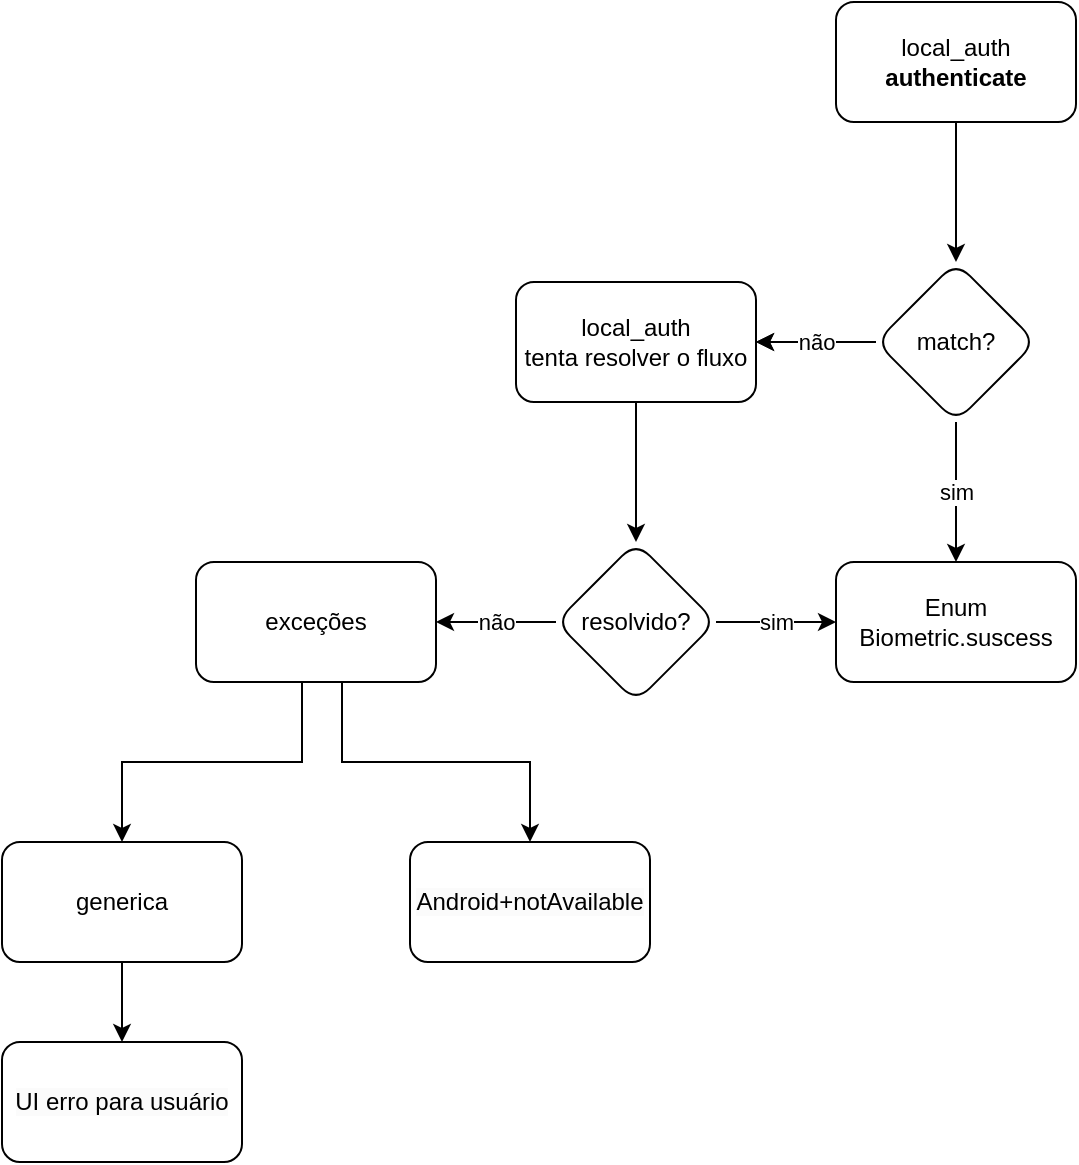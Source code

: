 <mxfile version="24.2.2" type="github">
  <diagram name="Page-1" id="7aqCi2-gou_1MsXE5nKl">
    <mxGraphModel dx="1434" dy="693" grid="1" gridSize="10" guides="1" tooltips="1" connect="1" arrows="1" fold="1" page="1" pageScale="1" pageWidth="827" pageHeight="1169" math="0" shadow="0">
      <root>
        <mxCell id="0" />
        <mxCell id="1" parent="0" />
        <mxCell id="aK0WpfesQRl-djgzvzo7-55" value="" style="edgeStyle=orthogonalEdgeStyle;rounded=0;orthogonalLoop=1;jettySize=auto;html=1;" edge="1" parent="1" source="aK0WpfesQRl-djgzvzo7-52" target="aK0WpfesQRl-djgzvzo7-54">
          <mxGeometry relative="1" as="geometry" />
        </mxCell>
        <mxCell id="aK0WpfesQRl-djgzvzo7-52" value="local_auth&lt;div&gt;&lt;b&gt;authenticate&lt;/b&gt;&lt;/div&gt;" style="rounded=1;whiteSpace=wrap;html=1;" vertex="1" parent="1">
          <mxGeometry x="507" y="200" width="120" height="60" as="geometry" />
        </mxCell>
        <mxCell id="aK0WpfesQRl-djgzvzo7-59" value="" style="edgeStyle=orthogonalEdgeStyle;rounded=0;orthogonalLoop=1;jettySize=auto;html=1;" edge="1" parent="1" source="aK0WpfesQRl-djgzvzo7-54" target="aK0WpfesQRl-djgzvzo7-58">
          <mxGeometry relative="1" as="geometry" />
        </mxCell>
        <mxCell id="aK0WpfesQRl-djgzvzo7-66" value="não" style="edgeStyle=orthogonalEdgeStyle;rounded=0;orthogonalLoop=1;jettySize=auto;html=1;" edge="1" parent="1" source="aK0WpfesQRl-djgzvzo7-54" target="aK0WpfesQRl-djgzvzo7-58">
          <mxGeometry relative="1" as="geometry" />
        </mxCell>
        <mxCell id="aK0WpfesQRl-djgzvzo7-54" value="match?" style="rhombus;whiteSpace=wrap;html=1;rounded=1;" vertex="1" parent="1">
          <mxGeometry x="527" y="330" width="80" height="80" as="geometry" />
        </mxCell>
        <mxCell id="aK0WpfesQRl-djgzvzo7-56" value="Enum&lt;div&gt;Biometric.suscess&lt;/div&gt;" style="whiteSpace=wrap;html=1;rounded=1;" vertex="1" parent="1">
          <mxGeometry x="507" y="480" width="120" height="60" as="geometry" />
        </mxCell>
        <mxCell id="aK0WpfesQRl-djgzvzo7-61" value="" style="edgeStyle=orthogonalEdgeStyle;rounded=0;orthogonalLoop=1;jettySize=auto;html=1;" edge="1" parent="1" source="aK0WpfesQRl-djgzvzo7-58" target="aK0WpfesQRl-djgzvzo7-60">
          <mxGeometry relative="1" as="geometry" />
        </mxCell>
        <mxCell id="aK0WpfesQRl-djgzvzo7-58" value="local_auth&lt;div&gt;tenta resolver o fluxo&lt;/div&gt;" style="whiteSpace=wrap;html=1;rounded=1;" vertex="1" parent="1">
          <mxGeometry x="347" y="340" width="120" height="60" as="geometry" />
        </mxCell>
        <mxCell id="aK0WpfesQRl-djgzvzo7-63" value="sim" style="edgeStyle=orthogonalEdgeStyle;rounded=0;orthogonalLoop=1;jettySize=auto;html=1;entryX=0;entryY=0.5;entryDx=0;entryDy=0;" edge="1" parent="1" source="aK0WpfesQRl-djgzvzo7-60" target="aK0WpfesQRl-djgzvzo7-56">
          <mxGeometry relative="1" as="geometry" />
        </mxCell>
        <mxCell id="aK0WpfesQRl-djgzvzo7-65" value="não" style="edgeStyle=orthogonalEdgeStyle;rounded=0;orthogonalLoop=1;jettySize=auto;html=1;" edge="1" parent="1" source="aK0WpfesQRl-djgzvzo7-60" target="aK0WpfesQRl-djgzvzo7-64">
          <mxGeometry relative="1" as="geometry" />
        </mxCell>
        <mxCell id="aK0WpfesQRl-djgzvzo7-60" value="resolvido?" style="rhombus;whiteSpace=wrap;html=1;rounded=1;" vertex="1" parent="1">
          <mxGeometry x="367" y="470" width="80" height="80" as="geometry" />
        </mxCell>
        <mxCell id="aK0WpfesQRl-djgzvzo7-57" value="sim" style="edgeStyle=orthogonalEdgeStyle;rounded=0;orthogonalLoop=1;jettySize=auto;html=1;" edge="1" parent="1" source="aK0WpfesQRl-djgzvzo7-54" target="aK0WpfesQRl-djgzvzo7-56">
          <mxGeometry relative="1" as="geometry" />
        </mxCell>
        <mxCell id="aK0WpfesQRl-djgzvzo7-75" value="" style="edgeStyle=orthogonalEdgeStyle;rounded=0;orthogonalLoop=1;jettySize=auto;html=1;" edge="1" parent="1" source="aK0WpfesQRl-djgzvzo7-64" target="aK0WpfesQRl-djgzvzo7-74">
          <mxGeometry relative="1" as="geometry">
            <Array as="points">
              <mxPoint x="260" y="580" />
              <mxPoint x="354" y="580" />
            </Array>
          </mxGeometry>
        </mxCell>
        <mxCell id="aK0WpfesQRl-djgzvzo7-77" value="" style="edgeStyle=orthogonalEdgeStyle;rounded=0;orthogonalLoop=1;jettySize=auto;html=1;" edge="1" parent="1" source="aK0WpfesQRl-djgzvzo7-64" target="aK0WpfesQRl-djgzvzo7-76">
          <mxGeometry relative="1" as="geometry">
            <Array as="points">
              <mxPoint x="240" y="580" />
              <mxPoint x="150" y="580" />
            </Array>
          </mxGeometry>
        </mxCell>
        <mxCell id="aK0WpfesQRl-djgzvzo7-64" value="exceções" style="whiteSpace=wrap;html=1;rounded=1;" vertex="1" parent="1">
          <mxGeometry x="187" y="480" width="120" height="60" as="geometry" />
        </mxCell>
        <mxCell id="aK0WpfesQRl-djgzvzo7-74" value="&lt;span style=&quot;caret-color: rgb(0, 0, 0); color: rgb(0, 0, 0); font-family: Helvetica; font-size: 12px; font-style: normal; font-variant-caps: normal; font-weight: 400; letter-spacing: normal; orphans: auto; text-align: center; text-indent: 0px; text-transform: none; white-space: normal; widows: auto; word-spacing: 0px; -webkit-text-stroke-width: 0px; background-color: rgb(251, 251, 251); text-decoration: none; display: inline !important; float: none;&quot;&gt;Android+notAvailable&lt;/span&gt;" style="whiteSpace=wrap;html=1;rounded=1;" vertex="1" parent="1">
          <mxGeometry x="294" y="620" width="120" height="60" as="geometry" />
        </mxCell>
        <mxCell id="aK0WpfesQRl-djgzvzo7-79" value="" style="edgeStyle=orthogonalEdgeStyle;rounded=0;orthogonalLoop=1;jettySize=auto;html=1;" edge="1" parent="1" source="aK0WpfesQRl-djgzvzo7-76" target="aK0WpfesQRl-djgzvzo7-78">
          <mxGeometry relative="1" as="geometry" />
        </mxCell>
        <mxCell id="aK0WpfesQRl-djgzvzo7-76" value="generica" style="whiteSpace=wrap;html=1;rounded=1;" vertex="1" parent="1">
          <mxGeometry x="90" y="620" width="120" height="60" as="geometry" />
        </mxCell>
        <mxCell id="aK0WpfesQRl-djgzvzo7-78" value="&lt;span style=&quot;caret-color: rgb(0, 0, 0); color: rgb(0, 0, 0); font-family: Helvetica; font-size: 12px; font-style: normal; font-variant-caps: normal; font-weight: 400; letter-spacing: normal; orphans: auto; text-align: center; text-indent: 0px; text-transform: none; white-space: normal; widows: auto; word-spacing: 0px; -webkit-text-stroke-width: 0px; background-color: rgb(251, 251, 251); text-decoration: none; display: inline !important; float: none;&quot;&gt;UI erro para usuário&lt;/span&gt;" style="whiteSpace=wrap;html=1;rounded=1;" vertex="1" parent="1">
          <mxGeometry x="90" y="720" width="120" height="60" as="geometry" />
        </mxCell>
      </root>
    </mxGraphModel>
  </diagram>
</mxfile>
